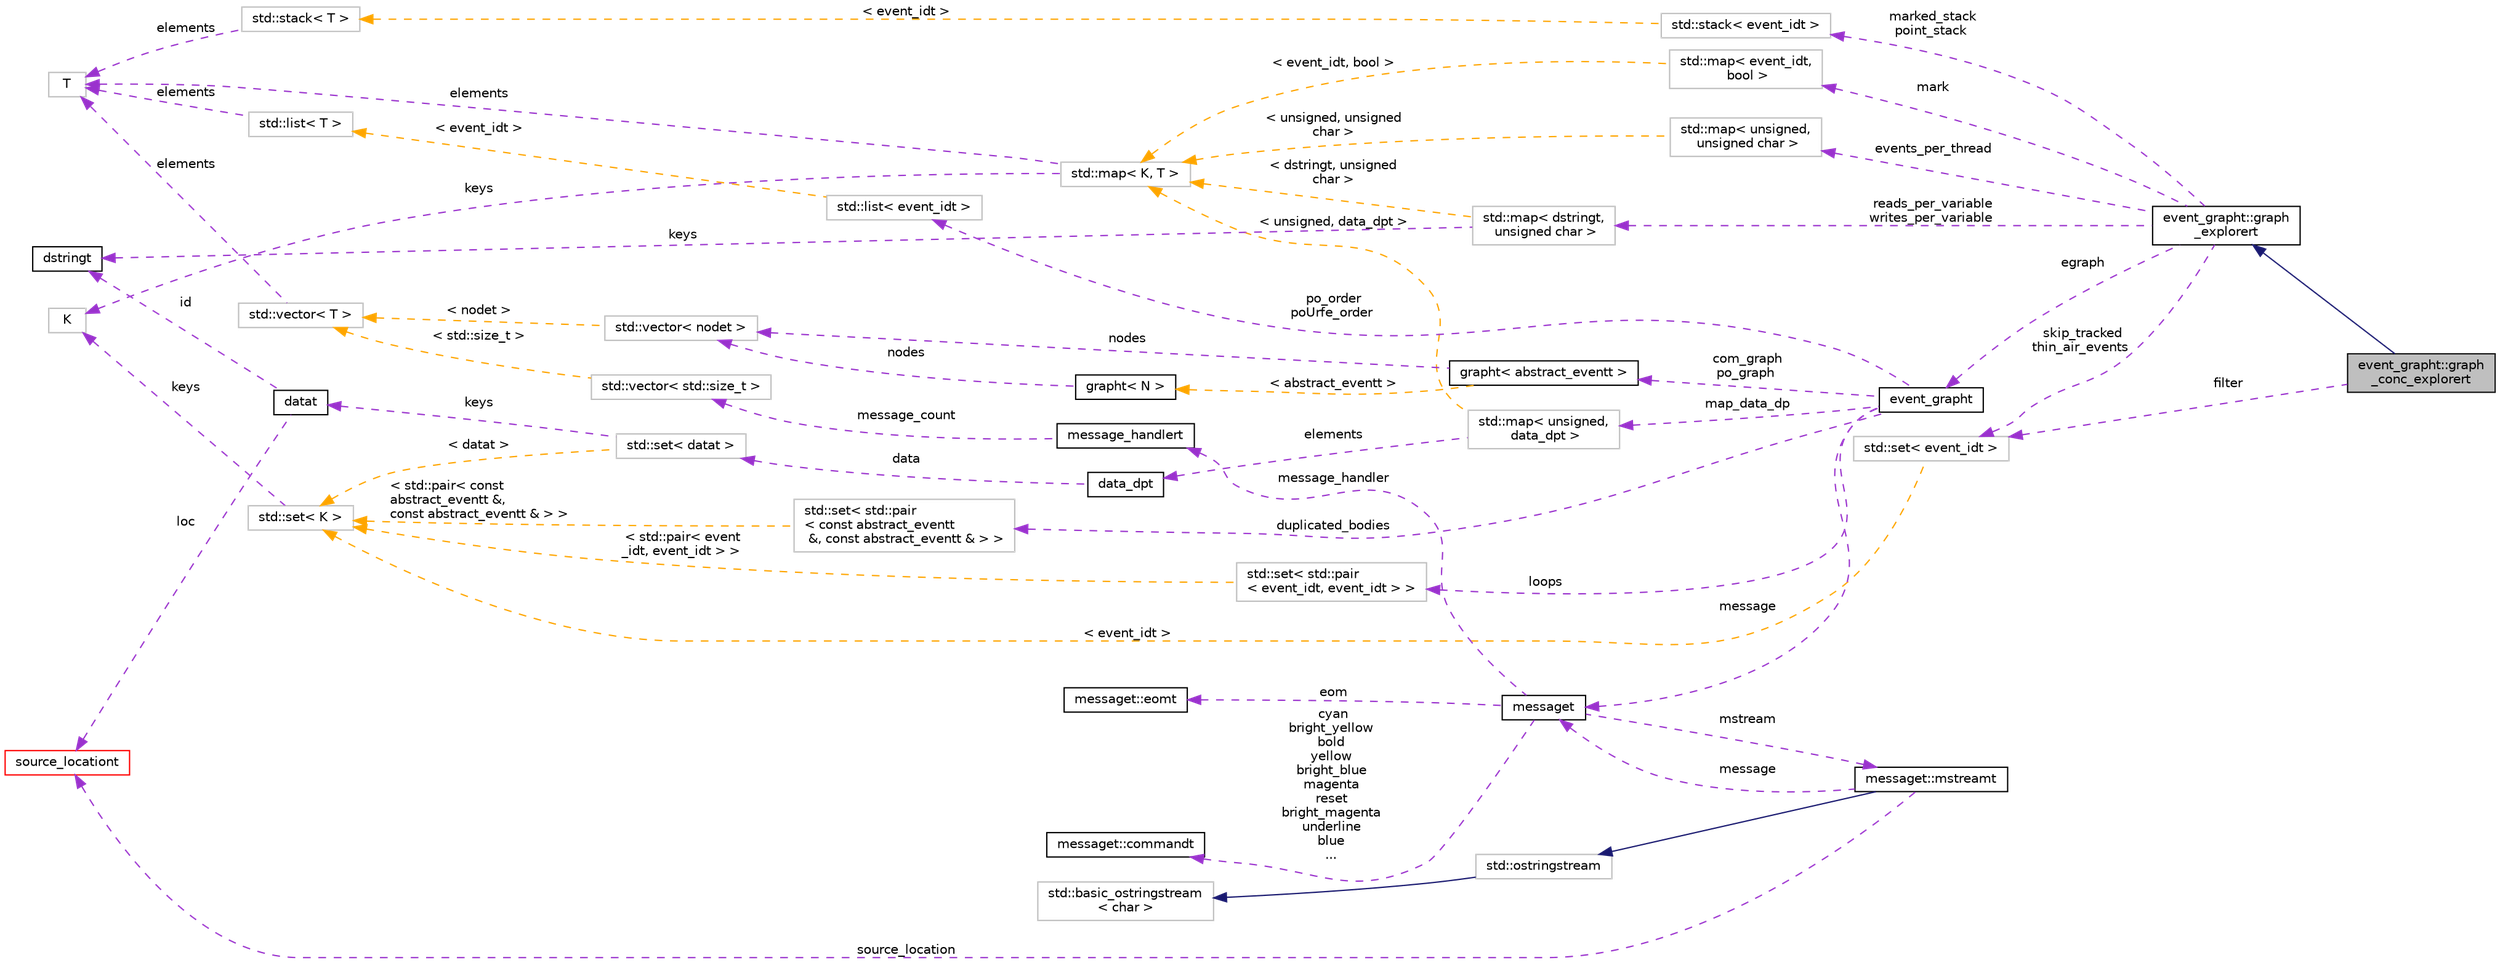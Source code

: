 digraph "event_grapht::graph_conc_explorert"
{
 // LATEX_PDF_SIZE
  bgcolor="transparent";
  edge [fontname="Helvetica",fontsize="10",labelfontname="Helvetica",labelfontsize="10"];
  node [fontname="Helvetica",fontsize="10",shape=record];
  rankdir="LR";
  Node1 [label="event_grapht::graph\l_conc_explorert",height=0.2,width=0.4,color="black", fillcolor="grey75", style="filled", fontcolor="black",tooltip=" "];
  Node2 -> Node1 [dir="back",color="midnightblue",fontsize="10",style="solid",fontname="Helvetica"];
  Node2 [label="event_grapht::graph\l_explorert",height=0.2,width=0.4,color="black",URL="$classevent__grapht_1_1graph__explorert.html",tooltip=" "];
  Node3 -> Node2 [dir="back",color="darkorchid3",fontsize="10",style="dashed",label=" mark" ,fontname="Helvetica"];
  Node3 [label="std::map\< event_idt,\l bool \>",height=0.2,width=0.4,color="grey75",tooltip=" "];
  Node4 -> Node3 [dir="back",color="orange",fontsize="10",style="dashed",label=" \< event_idt, bool \>" ,fontname="Helvetica"];
  Node4 [label="std::map\< K, T \>",height=0.2,width=0.4,color="grey75",tooltip="STL class."];
  Node5 -> Node4 [dir="back",color="darkorchid3",fontsize="10",style="dashed",label=" keys" ,fontname="Helvetica"];
  Node5 [label="K",height=0.2,width=0.4,color="grey75",tooltip=" "];
  Node6 -> Node4 [dir="back",color="darkorchid3",fontsize="10",style="dashed",label=" elements" ,fontname="Helvetica"];
  Node6 [label="T",height=0.2,width=0.4,color="grey75",tooltip=" "];
  Node7 -> Node2 [dir="back",color="darkorchid3",fontsize="10",style="dashed",label=" reads_per_variable\nwrites_per_variable" ,fontname="Helvetica"];
  Node7 [label="std::map\< dstringt,\l unsigned char \>",height=0.2,width=0.4,color="grey75",tooltip=" "];
  Node8 -> Node7 [dir="back",color="darkorchid3",fontsize="10",style="dashed",label=" keys" ,fontname="Helvetica"];
  Node8 [label="dstringt",height=0.2,width=0.4,color="black",URL="$classdstringt.html",tooltip="dstringt has one field, an unsigned integer no which is an index into a static table of strings."];
  Node4 -> Node7 [dir="back",color="orange",fontsize="10",style="dashed",label=" \< dstringt, unsigned\l char \>" ,fontname="Helvetica"];
  Node9 -> Node2 [dir="back",color="darkorchid3",fontsize="10",style="dashed",label=" egraph" ,fontname="Helvetica"];
  Node9 [label="event_grapht",height=0.2,width=0.4,color="black",URL="$classevent__grapht.html",tooltip=" "];
  Node10 -> Node9 [dir="back",color="darkorchid3",fontsize="10",style="dashed",label=" map_data_dp" ,fontname="Helvetica"];
  Node10 [label="std::map\< unsigned,\l data_dpt \>",height=0.2,width=0.4,color="grey75",tooltip=" "];
  Node11 -> Node10 [dir="back",color="darkorchid3",fontsize="10",style="dashed",label=" elements" ,fontname="Helvetica"];
  Node11 [label="data_dpt",height=0.2,width=0.4,color="black",URL="$classdata__dpt.html",tooltip=" "];
  Node12 -> Node11 [dir="back",color="darkorchid3",fontsize="10",style="dashed",label=" data" ,fontname="Helvetica"];
  Node12 [label="std::set\< datat \>",height=0.2,width=0.4,color="grey75",tooltip=" "];
  Node13 -> Node12 [dir="back",color="darkorchid3",fontsize="10",style="dashed",label=" keys" ,fontname="Helvetica"];
  Node13 [label="datat",height=0.2,width=0.4,color="black",URL="$structdatat.html",tooltip=" "];
  Node8 -> Node13 [dir="back",color="darkorchid3",fontsize="10",style="dashed",label=" id" ,fontname="Helvetica"];
  Node14 -> Node13 [dir="back",color="darkorchid3",fontsize="10",style="dashed",label=" loc" ,fontname="Helvetica"];
  Node14 [label="source_locationt",height=0.2,width=0.4,color="red",URL="$classsource__locationt.html",tooltip=" "];
  Node22 -> Node12 [dir="back",color="orange",fontsize="10",style="dashed",label=" \< datat \>" ,fontname="Helvetica"];
  Node22 [label="std::set\< K \>",height=0.2,width=0.4,color="grey75",tooltip="STL class."];
  Node5 -> Node22 [dir="back",color="darkorchid3",fontsize="10",style="dashed",label=" keys" ,fontname="Helvetica"];
  Node4 -> Node10 [dir="back",color="orange",fontsize="10",style="dashed",label=" \< unsigned, data_dpt \>" ,fontname="Helvetica"];
  Node23 -> Node9 [dir="back",color="darkorchid3",fontsize="10",style="dashed",label=" duplicated_bodies" ,fontname="Helvetica"];
  Node23 [label="std::set\< std::pair\l\< const abstract_eventt\l &, const abstract_eventt & \> \>",height=0.2,width=0.4,color="grey75",tooltip=" "];
  Node22 -> Node23 [dir="back",color="orange",fontsize="10",style="dashed",label=" \< std::pair\< const\l abstract_eventt &,\l const abstract_eventt & \> \>" ,fontname="Helvetica"];
  Node24 -> Node9 [dir="back",color="darkorchid3",fontsize="10",style="dashed",label=" message" ,fontname="Helvetica"];
  Node24 [label="messaget",height=0.2,width=0.4,color="black",URL="$classmessaget.html",tooltip="Class that provides messages with a built-in verbosity 'level'."];
  Node25 -> Node24 [dir="back",color="darkorchid3",fontsize="10",style="dashed",label=" message_handler" ,fontname="Helvetica"];
  Node25 [label="message_handlert",height=0.2,width=0.4,color="black",URL="$classmessage__handlert.html",tooltip=" "];
  Node26 -> Node25 [dir="back",color="darkorchid3",fontsize="10",style="dashed",label=" message_count" ,fontname="Helvetica"];
  Node26 [label="std::vector\< std::size_t \>",height=0.2,width=0.4,color="grey75",tooltip=" "];
  Node20 -> Node26 [dir="back",color="orange",fontsize="10",style="dashed",label=" \< std::size_t \>" ,fontname="Helvetica"];
  Node20 [label="std::vector\< T \>",height=0.2,width=0.4,color="grey75",tooltip="STL class."];
  Node6 -> Node20 [dir="back",color="darkorchid3",fontsize="10",style="dashed",label=" elements" ,fontname="Helvetica"];
  Node27 -> Node24 [dir="back",color="darkorchid3",fontsize="10",style="dashed",label=" cyan\nbright_yellow\nbold\nyellow\nbright_blue\nmagenta\nreset\nbright_magenta\nunderline\nblue\n..." ,fontname="Helvetica"];
  Node27 [label="messaget::commandt",height=0.2,width=0.4,color="black",URL="$classmessaget_1_1commandt.html",tooltip=" "];
  Node28 -> Node24 [dir="back",color="darkorchid3",fontsize="10",style="dashed",label=" mstream" ,fontname="Helvetica"];
  Node28 [label="messaget::mstreamt",height=0.2,width=0.4,color="black",URL="$classmessaget_1_1mstreamt.html",tooltip=" "];
  Node29 -> Node28 [dir="back",color="midnightblue",fontsize="10",style="solid",fontname="Helvetica"];
  Node29 [label="std::ostringstream",height=0.2,width=0.4,color="grey75",tooltip="STL class."];
  Node30 -> Node29 [dir="back",color="midnightblue",fontsize="10",style="solid",fontname="Helvetica"];
  Node30 [label="std::basic_ostringstream\l\< char \>",height=0.2,width=0.4,color="grey75",tooltip="STL class."];
  Node24 -> Node28 [dir="back",color="darkorchid3",fontsize="10",style="dashed",label=" message" ,fontname="Helvetica"];
  Node14 -> Node28 [dir="back",color="darkorchid3",fontsize="10",style="dashed",label=" source_location" ,fontname="Helvetica"];
  Node34 -> Node24 [dir="back",color="darkorchid3",fontsize="10",style="dashed",label=" eom" ,fontname="Helvetica"];
  Node34 [label="messaget::eomt",height=0.2,width=0.4,color="black",URL="$classmessaget_1_1eomt.html",tooltip=" "];
  Node35 -> Node9 [dir="back",color="darkorchid3",fontsize="10",style="dashed",label=" com_graph\npo_graph" ,fontname="Helvetica"];
  Node35 [label="grapht\< abstract_eventt \>",height=0.2,width=0.4,color="black",URL="$classgrapht.html",tooltip=" "];
  Node36 -> Node35 [dir="back",color="darkorchid3",fontsize="10",style="dashed",label=" nodes" ,fontname="Helvetica"];
  Node36 [label="std::vector\< nodet \>",height=0.2,width=0.4,color="grey75",tooltip=" "];
  Node20 -> Node36 [dir="back",color="orange",fontsize="10",style="dashed",label=" \< nodet \>" ,fontname="Helvetica"];
  Node37 -> Node35 [dir="back",color="orange",fontsize="10",style="dashed",label=" \< abstract_eventt \>" ,fontname="Helvetica"];
  Node37 [label="grapht\< N \>",height=0.2,width=0.4,color="black",URL="$classgrapht.html",tooltip="A generic directed graph with a parametric node type."];
  Node36 -> Node37 [dir="back",color="darkorchid3",fontsize="10",style="dashed",label=" nodes" ,fontname="Helvetica"];
  Node38 -> Node9 [dir="back",color="darkorchid3",fontsize="10",style="dashed",label=" loops" ,fontname="Helvetica"];
  Node38 [label="std::set\< std::pair\l\< event_idt, event_idt \> \>",height=0.2,width=0.4,color="grey75",tooltip=" "];
  Node22 -> Node38 [dir="back",color="orange",fontsize="10",style="dashed",label=" \< std::pair\< event\l_idt, event_idt \> \>" ,fontname="Helvetica"];
  Node39 -> Node9 [dir="back",color="darkorchid3",fontsize="10",style="dashed",label=" po_order\npoUrfe_order" ,fontname="Helvetica"];
  Node39 [label="std::list\< event_idt \>",height=0.2,width=0.4,color="grey75",tooltip=" "];
  Node40 -> Node39 [dir="back",color="orange",fontsize="10",style="dashed",label=" \< event_idt \>" ,fontname="Helvetica"];
  Node40 [label="std::list\< T \>",height=0.2,width=0.4,color="grey75",tooltip="STL class."];
  Node6 -> Node40 [dir="back",color="darkorchid3",fontsize="10",style="dashed",label=" elements" ,fontname="Helvetica"];
  Node41 -> Node2 [dir="back",color="darkorchid3",fontsize="10",style="dashed",label=" skip_tracked\nthin_air_events" ,fontname="Helvetica"];
  Node41 [label="std::set\< event_idt \>",height=0.2,width=0.4,color="grey75",tooltip=" "];
  Node22 -> Node41 [dir="back",color="orange",fontsize="10",style="dashed",label=" \< event_idt \>" ,fontname="Helvetica"];
  Node42 -> Node2 [dir="back",color="darkorchid3",fontsize="10",style="dashed",label=" events_per_thread" ,fontname="Helvetica"];
  Node42 [label="std::map\< unsigned,\l unsigned char \>",height=0.2,width=0.4,color="grey75",tooltip=" "];
  Node4 -> Node42 [dir="back",color="orange",fontsize="10",style="dashed",label=" \< unsigned, unsigned\l char \>" ,fontname="Helvetica"];
  Node43 -> Node2 [dir="back",color="darkorchid3",fontsize="10",style="dashed",label=" marked_stack\npoint_stack" ,fontname="Helvetica"];
  Node43 [label="std::stack\< event_idt \>",height=0.2,width=0.4,color="grey75",tooltip=" "];
  Node44 -> Node43 [dir="back",color="orange",fontsize="10",style="dashed",label=" \< event_idt \>" ,fontname="Helvetica"];
  Node44 [label="std::stack\< T \>",height=0.2,width=0.4,color="grey75",tooltip="STL class."];
  Node6 -> Node44 [dir="back",color="darkorchid3",fontsize="10",style="dashed",label=" elements" ,fontname="Helvetica"];
  Node41 -> Node1 [dir="back",color="darkorchid3",fontsize="10",style="dashed",label=" filter" ,fontname="Helvetica"];
}
